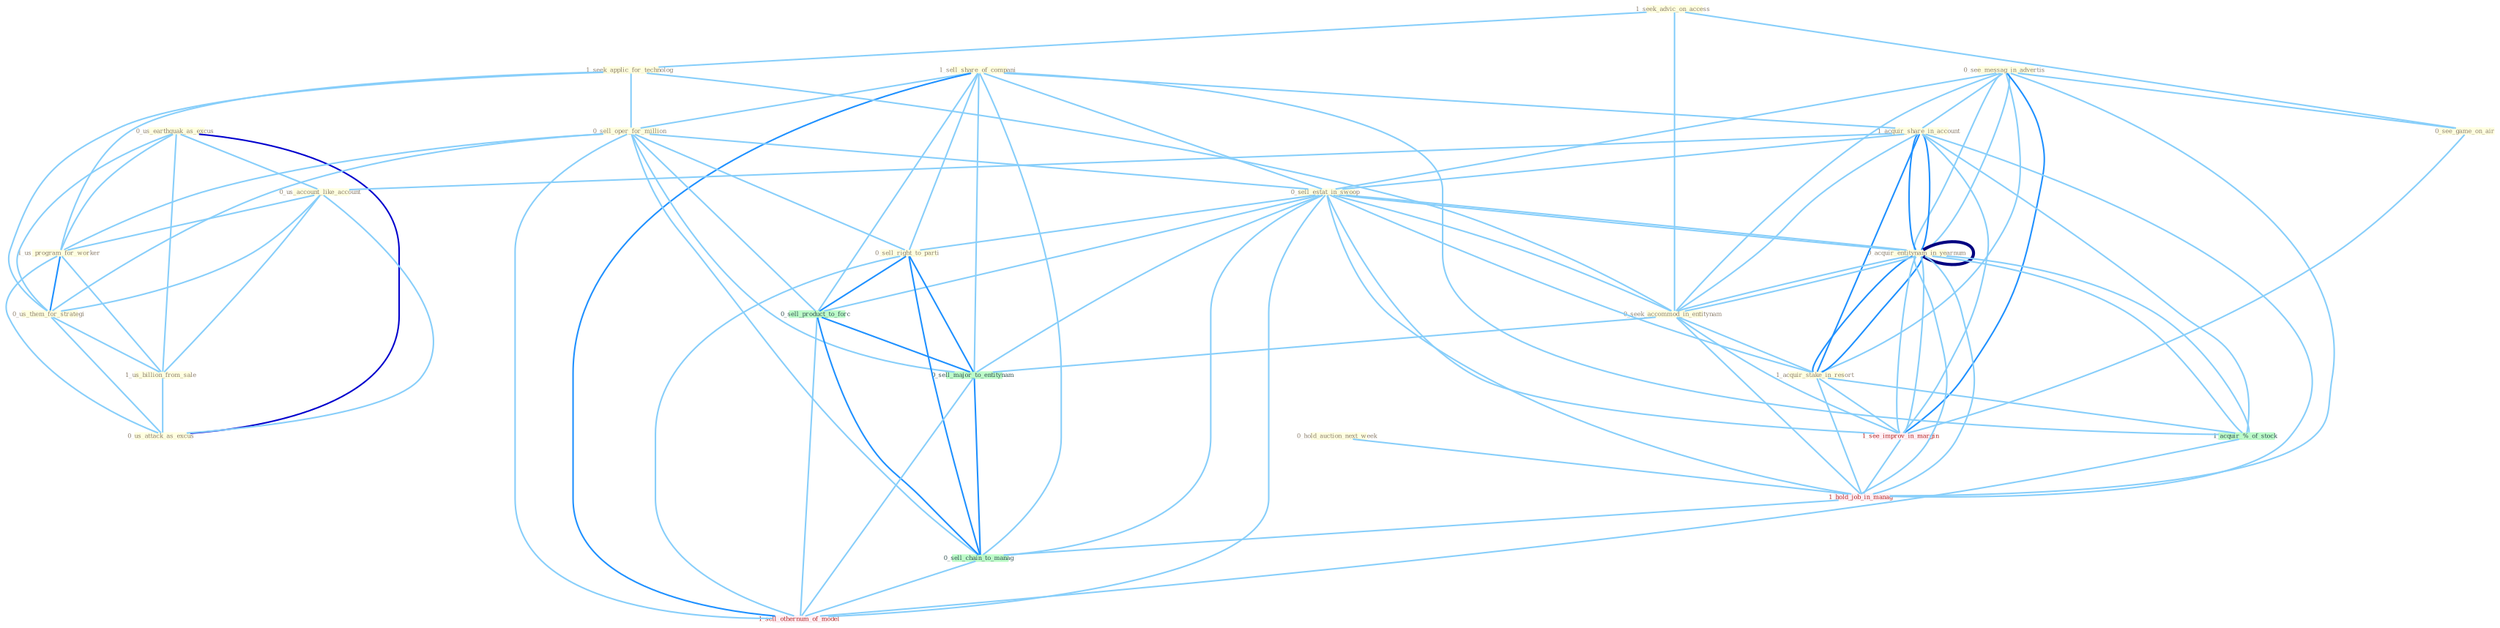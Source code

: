 Graph G{ 
    node
    [shape=polygon,style=filled,width=.5,height=.06,color="#BDFCC9",fixedsize=true,fontsize=4,
    fontcolor="#2f4f4f"];
    {node
    [color="#ffffe0", fontcolor="#8b7d6b"] "0_us_earthquak_as_excus " "0_see_messag_in_advertis " "1_seek_advic_on_access " "0_hold_auction_next_week " "0_see_game_on_air " "1_sell_share_of_compani " "1_acquir_share_in_account " "1_seek_applic_for_technolog " "0_sell_oper_for_million " "0_acquir_entitynam_in_yearnum " "0_us_account_like_account " "0_sell_estat_in_swoop " "1_us_program_for_worker " "0_us_them_for_strategi " "0_seek_accommod_in_entitynam " "0_acquir_entitynam_in_yearnum " "1_us_billion_from_sale " "0_us_attack_as_excus " "1_acquir_stake_in_resort " "0_sell_right_to_parti "}
{node [color="#fff0f5", fontcolor="#b22222"] "1_see_improv_in_margin " "1_hold_job_in_manag " "1_sell_othernum_of_model "}
edge [color="#B0E2FF"];

	"0_us_earthquak_as_excus " -- "0_us_account_like_account " [w="1", color="#87cefa" ];
	"0_us_earthquak_as_excus " -- "1_us_program_for_worker " [w="1", color="#87cefa" ];
	"0_us_earthquak_as_excus " -- "0_us_them_for_strategi " [w="1", color="#87cefa" ];
	"0_us_earthquak_as_excus " -- "1_us_billion_from_sale " [w="1", color="#87cefa" ];
	"0_us_earthquak_as_excus " -- "0_us_attack_as_excus " [w="3", color="#0000cd" , len=0.6];
	"0_see_messag_in_advertis " -- "0_see_game_on_air " [w="1", color="#87cefa" ];
	"0_see_messag_in_advertis " -- "1_acquir_share_in_account " [w="1", color="#87cefa" ];
	"0_see_messag_in_advertis " -- "0_acquir_entitynam_in_yearnum " [w="1", color="#87cefa" ];
	"0_see_messag_in_advertis " -- "0_sell_estat_in_swoop " [w="1", color="#87cefa" ];
	"0_see_messag_in_advertis " -- "0_seek_accommod_in_entitynam " [w="1", color="#87cefa" ];
	"0_see_messag_in_advertis " -- "0_acquir_entitynam_in_yearnum " [w="1", color="#87cefa" ];
	"0_see_messag_in_advertis " -- "1_acquir_stake_in_resort " [w="1", color="#87cefa" ];
	"0_see_messag_in_advertis " -- "1_see_improv_in_margin " [w="2", color="#1e90ff" , len=0.8];
	"0_see_messag_in_advertis " -- "1_hold_job_in_manag " [w="1", color="#87cefa" ];
	"1_seek_advic_on_access " -- "0_see_game_on_air " [w="1", color="#87cefa" ];
	"1_seek_advic_on_access " -- "1_seek_applic_for_technolog " [w="1", color="#87cefa" ];
	"1_seek_advic_on_access " -- "0_seek_accommod_in_entitynam " [w="1", color="#87cefa" ];
	"0_hold_auction_next_week " -- "1_hold_job_in_manag " [w="1", color="#87cefa" ];
	"0_see_game_on_air " -- "1_see_improv_in_margin " [w="1", color="#87cefa" ];
	"1_sell_share_of_compani " -- "1_acquir_share_in_account " [w="1", color="#87cefa" ];
	"1_sell_share_of_compani " -- "0_sell_oper_for_million " [w="1", color="#87cefa" ];
	"1_sell_share_of_compani " -- "0_sell_estat_in_swoop " [w="1", color="#87cefa" ];
	"1_sell_share_of_compani " -- "0_sell_right_to_parti " [w="1", color="#87cefa" ];
	"1_sell_share_of_compani " -- "1_acquir_%_of_stock " [w="1", color="#87cefa" ];
	"1_sell_share_of_compani " -- "0_sell_product_to_forc " [w="1", color="#87cefa" ];
	"1_sell_share_of_compani " -- "0_sell_major_to_entitynam " [w="1", color="#87cefa" ];
	"1_sell_share_of_compani " -- "0_sell_chain_to_manag " [w="1", color="#87cefa" ];
	"1_sell_share_of_compani " -- "1_sell_othernum_of_model " [w="2", color="#1e90ff" , len=0.8];
	"1_acquir_share_in_account " -- "0_acquir_entitynam_in_yearnum " [w="2", color="#1e90ff" , len=0.8];
	"1_acquir_share_in_account " -- "0_us_account_like_account " [w="1", color="#87cefa" ];
	"1_acquir_share_in_account " -- "0_sell_estat_in_swoop " [w="1", color="#87cefa" ];
	"1_acquir_share_in_account " -- "0_seek_accommod_in_entitynam " [w="1", color="#87cefa" ];
	"1_acquir_share_in_account " -- "0_acquir_entitynam_in_yearnum " [w="2", color="#1e90ff" , len=0.8];
	"1_acquir_share_in_account " -- "1_acquir_stake_in_resort " [w="2", color="#1e90ff" , len=0.8];
	"1_acquir_share_in_account " -- "1_see_improv_in_margin " [w="1", color="#87cefa" ];
	"1_acquir_share_in_account " -- "1_acquir_%_of_stock " [w="1", color="#87cefa" ];
	"1_acquir_share_in_account " -- "1_hold_job_in_manag " [w="1", color="#87cefa" ];
	"1_seek_applic_for_technolog " -- "0_sell_oper_for_million " [w="1", color="#87cefa" ];
	"1_seek_applic_for_technolog " -- "1_us_program_for_worker " [w="1", color="#87cefa" ];
	"1_seek_applic_for_technolog " -- "0_us_them_for_strategi " [w="1", color="#87cefa" ];
	"1_seek_applic_for_technolog " -- "0_seek_accommod_in_entitynam " [w="1", color="#87cefa" ];
	"0_sell_oper_for_million " -- "0_sell_estat_in_swoop " [w="1", color="#87cefa" ];
	"0_sell_oper_for_million " -- "1_us_program_for_worker " [w="1", color="#87cefa" ];
	"0_sell_oper_for_million " -- "0_us_them_for_strategi " [w="1", color="#87cefa" ];
	"0_sell_oper_for_million " -- "0_sell_right_to_parti " [w="1", color="#87cefa" ];
	"0_sell_oper_for_million " -- "0_sell_product_to_forc " [w="1", color="#87cefa" ];
	"0_sell_oper_for_million " -- "0_sell_major_to_entitynam " [w="1", color="#87cefa" ];
	"0_sell_oper_for_million " -- "0_sell_chain_to_manag " [w="1", color="#87cefa" ];
	"0_sell_oper_for_million " -- "1_sell_othernum_of_model " [w="1", color="#87cefa" ];
	"0_acquir_entitynam_in_yearnum " -- "0_sell_estat_in_swoop " [w="1", color="#87cefa" ];
	"0_acquir_entitynam_in_yearnum " -- "0_seek_accommod_in_entitynam " [w="1", color="#87cefa" ];
	"0_acquir_entitynam_in_yearnum " -- "0_acquir_entitynam_in_yearnum " [w="4", style=bold, color="#000080", len=0.4];
	"0_acquir_entitynam_in_yearnum " -- "1_acquir_stake_in_resort " [w="2", color="#1e90ff" , len=0.8];
	"0_acquir_entitynam_in_yearnum " -- "1_see_improv_in_margin " [w="1", color="#87cefa" ];
	"0_acquir_entitynam_in_yearnum " -- "1_acquir_%_of_stock " [w="1", color="#87cefa" ];
	"0_acquir_entitynam_in_yearnum " -- "1_hold_job_in_manag " [w="1", color="#87cefa" ];
	"0_us_account_like_account " -- "1_us_program_for_worker " [w="1", color="#87cefa" ];
	"0_us_account_like_account " -- "0_us_them_for_strategi " [w="1", color="#87cefa" ];
	"0_us_account_like_account " -- "1_us_billion_from_sale " [w="1", color="#87cefa" ];
	"0_us_account_like_account " -- "0_us_attack_as_excus " [w="1", color="#87cefa" ];
	"0_sell_estat_in_swoop " -- "0_seek_accommod_in_entitynam " [w="1", color="#87cefa" ];
	"0_sell_estat_in_swoop " -- "0_acquir_entitynam_in_yearnum " [w="1", color="#87cefa" ];
	"0_sell_estat_in_swoop " -- "1_acquir_stake_in_resort " [w="1", color="#87cefa" ];
	"0_sell_estat_in_swoop " -- "0_sell_right_to_parti " [w="1", color="#87cefa" ];
	"0_sell_estat_in_swoop " -- "1_see_improv_in_margin " [w="1", color="#87cefa" ];
	"0_sell_estat_in_swoop " -- "1_hold_job_in_manag " [w="1", color="#87cefa" ];
	"0_sell_estat_in_swoop " -- "0_sell_product_to_forc " [w="1", color="#87cefa" ];
	"0_sell_estat_in_swoop " -- "0_sell_major_to_entitynam " [w="1", color="#87cefa" ];
	"0_sell_estat_in_swoop " -- "0_sell_chain_to_manag " [w="1", color="#87cefa" ];
	"0_sell_estat_in_swoop " -- "1_sell_othernum_of_model " [w="1", color="#87cefa" ];
	"1_us_program_for_worker " -- "0_us_them_for_strategi " [w="2", color="#1e90ff" , len=0.8];
	"1_us_program_for_worker " -- "1_us_billion_from_sale " [w="1", color="#87cefa" ];
	"1_us_program_for_worker " -- "0_us_attack_as_excus " [w="1", color="#87cefa" ];
	"0_us_them_for_strategi " -- "1_us_billion_from_sale " [w="1", color="#87cefa" ];
	"0_us_them_for_strategi " -- "0_us_attack_as_excus " [w="1", color="#87cefa" ];
	"0_seek_accommod_in_entitynam " -- "0_acquir_entitynam_in_yearnum " [w="1", color="#87cefa" ];
	"0_seek_accommod_in_entitynam " -- "1_acquir_stake_in_resort " [w="1", color="#87cefa" ];
	"0_seek_accommod_in_entitynam " -- "1_see_improv_in_margin " [w="1", color="#87cefa" ];
	"0_seek_accommod_in_entitynam " -- "1_hold_job_in_manag " [w="1", color="#87cefa" ];
	"0_seek_accommod_in_entitynam " -- "0_sell_major_to_entitynam " [w="1", color="#87cefa" ];
	"0_acquir_entitynam_in_yearnum " -- "1_acquir_stake_in_resort " [w="2", color="#1e90ff" , len=0.8];
	"0_acquir_entitynam_in_yearnum " -- "1_see_improv_in_margin " [w="1", color="#87cefa" ];
	"0_acquir_entitynam_in_yearnum " -- "1_acquir_%_of_stock " [w="1", color="#87cefa" ];
	"0_acquir_entitynam_in_yearnum " -- "1_hold_job_in_manag " [w="1", color="#87cefa" ];
	"1_us_billion_from_sale " -- "0_us_attack_as_excus " [w="1", color="#87cefa" ];
	"1_acquir_stake_in_resort " -- "1_see_improv_in_margin " [w="1", color="#87cefa" ];
	"1_acquir_stake_in_resort " -- "1_acquir_%_of_stock " [w="1", color="#87cefa" ];
	"1_acquir_stake_in_resort " -- "1_hold_job_in_manag " [w="1", color="#87cefa" ];
	"0_sell_right_to_parti " -- "0_sell_product_to_forc " [w="2", color="#1e90ff" , len=0.8];
	"0_sell_right_to_parti " -- "0_sell_major_to_entitynam " [w="2", color="#1e90ff" , len=0.8];
	"0_sell_right_to_parti " -- "0_sell_chain_to_manag " [w="2", color="#1e90ff" , len=0.8];
	"0_sell_right_to_parti " -- "1_sell_othernum_of_model " [w="1", color="#87cefa" ];
	"1_see_improv_in_margin " -- "1_hold_job_in_manag " [w="1", color="#87cefa" ];
	"1_acquir_%_of_stock " -- "1_sell_othernum_of_model " [w="1", color="#87cefa" ];
	"1_hold_job_in_manag " -- "0_sell_chain_to_manag " [w="1", color="#87cefa" ];
	"0_sell_product_to_forc " -- "0_sell_major_to_entitynam " [w="2", color="#1e90ff" , len=0.8];
	"0_sell_product_to_forc " -- "0_sell_chain_to_manag " [w="2", color="#1e90ff" , len=0.8];
	"0_sell_product_to_forc " -- "1_sell_othernum_of_model " [w="1", color="#87cefa" ];
	"0_sell_major_to_entitynam " -- "0_sell_chain_to_manag " [w="2", color="#1e90ff" , len=0.8];
	"0_sell_major_to_entitynam " -- "1_sell_othernum_of_model " [w="1", color="#87cefa" ];
	"0_sell_chain_to_manag " -- "1_sell_othernum_of_model " [w="1", color="#87cefa" ];
}